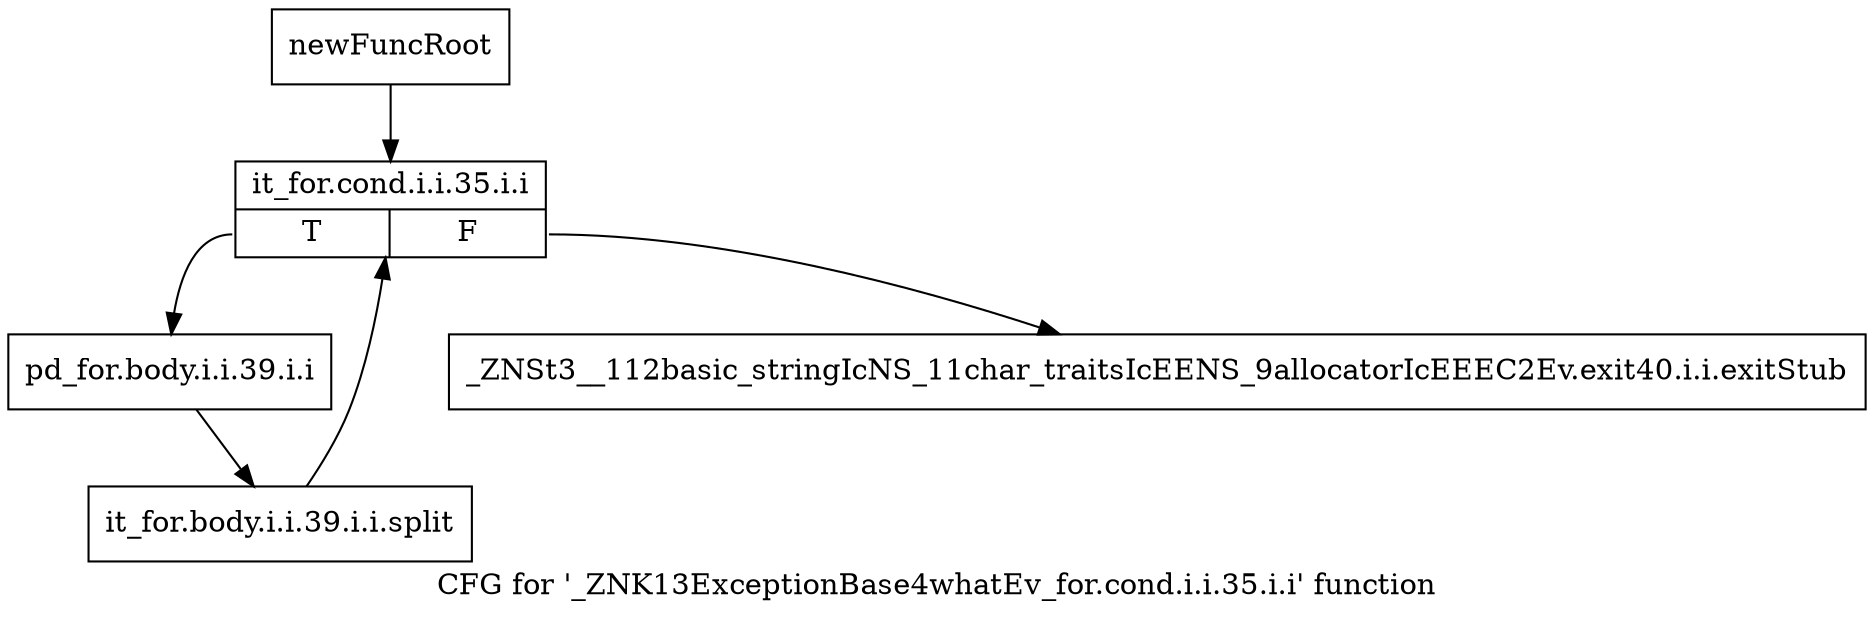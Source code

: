 digraph "CFG for '_ZNK13ExceptionBase4whatEv_for.cond.i.i.35.i.i' function" {
	label="CFG for '_ZNK13ExceptionBase4whatEv_for.cond.i.i.35.i.i' function";

	Node0x9091b50 [shape=record,label="{newFuncRoot}"];
	Node0x9091b50 -> Node0x9091cb0;
	Node0x9091ba0 [shape=record,label="{_ZNSt3__112basic_stringIcNS_11char_traitsIcEENS_9allocatorIcEEEC2Ev.exit40.i.i.exitStub}"];
	Node0x9091cb0 [shape=record,label="{it_for.cond.i.i.35.i.i|{<s0>T|<s1>F}}"];
	Node0x9091cb0:s0 -> Node0x9091d00;
	Node0x9091cb0:s1 -> Node0x9091ba0;
	Node0x9091d00 [shape=record,label="{pd_for.body.i.i.39.i.i}"];
	Node0x9091d00 -> Node0xc5324a0;
	Node0xc5324a0 [shape=record,label="{it_for.body.i.i.39.i.i.split}"];
	Node0xc5324a0 -> Node0x9091cb0;
}
